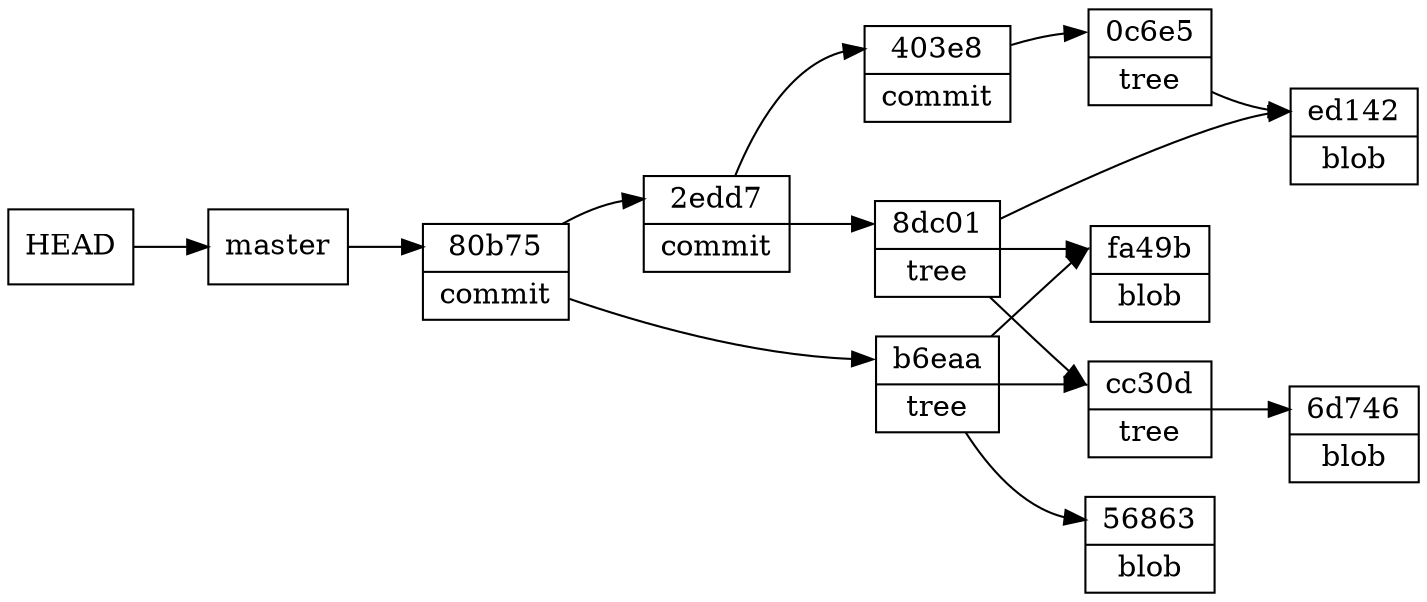 digraph structs {
    rankdir=LR;
    node [shape=record];

    // struct1 [label="<f0> left|<f1> mid&#92; dle|<f2> right"];
    // struct2 [label="<f0> one|<f1> two"];
    // struct3 [label="hello&#92;nworld |{ b |{c|<here> d|e}| f}| g | h"];
    // struct1:f1 -> struct2:f0;
    // struct1:f2 -> struct3:here;

    head [label="HEAD"];
    master [label="master"];
    commit1 [label="<sha1> 403e8 | <type> commit"];
    commit2 [label="<sha1> 2edd7 | <type> commit"];
    tree1 [label="<sha1> 0c6e5 | <type> tree"];
    tree2 [label="<sha1> 8dc01 | <type> tree"];
    blob1 [label="<sha1> ed142 | <type> blob"];
    blob2 [label="<sha1> fa49b | <type> blob"];
    tree3 [label="<sha1> cc30d | <type> tree"];
    blob3 [label="<sha1> 6d746 | <type> blob"];
    tree4 [label="<sha1> b6eaa | <type> tree"];
    blob4 [label="<sha1> 56863 | <type> blob"];
    commit3 [label="<sha1> 80b75 | <type> commit"];

    head -> master -> commit3:sha1;
    commit3 -> commit2:sha1;
    commit2 -> commit1:sha1;
    commit2 -> tree2:sha1;
    tree2 -> blob1:sha1;
    tree2 -> blob2:sha1;
    tree2 -> tree3:sha1;
    tree3 -> blob3:sha1;
    commit1 -> tree1:sha1
    tree1 -> blob1:sha1;
    commit3 -> tree4:sha1;
    tree4 -> blob2:sha1;
    tree4 -> tree3:sha1;
    tree4 -> blob4:sha1;
}
